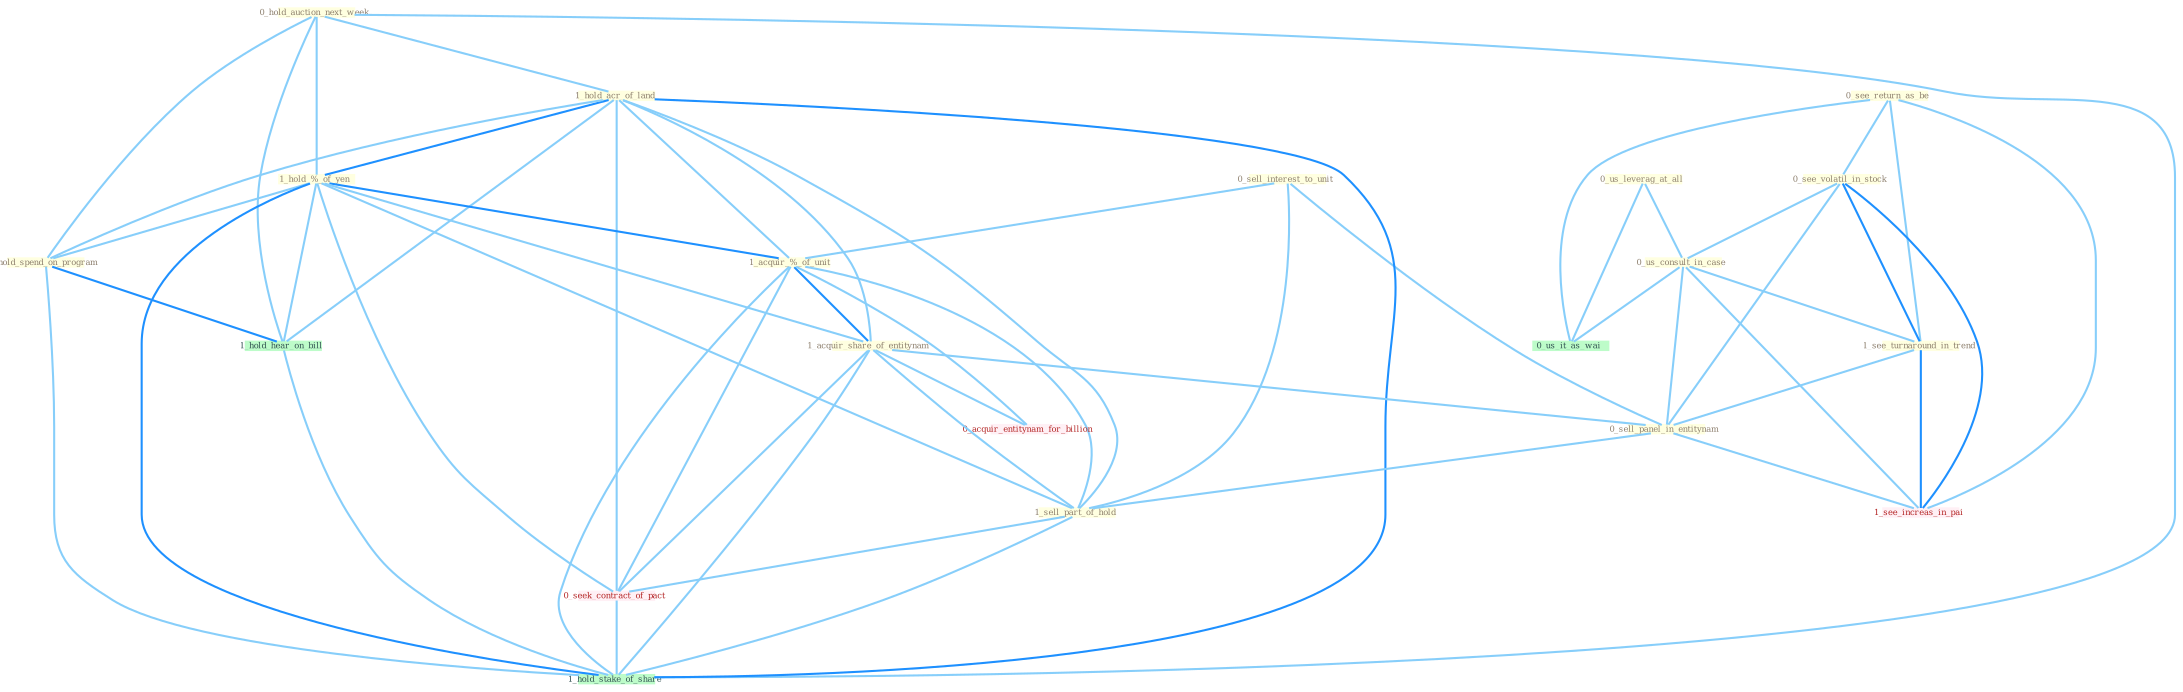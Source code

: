 Graph G{ 
    node
    [shape=polygon,style=filled,width=.5,height=.06,color="#BDFCC9",fixedsize=true,fontsize=4,
    fontcolor="#2f4f4f"];
    {node
    [color="#ffffe0", fontcolor="#8b7d6b"] "0_sell_interest_to_unit " "0_us_leverag_at_all " "0_hold_auction_next_week " "0_see_return_as_be " "0_see_volatil_in_stock " "1_hold_acr_of_land " "1_hold_%_of_yen " "1_hold_spend_on_program " "0_us_consult_in_case " "1_see_turnaround_in_trend " "1_acquir_%_of_unit " "1_acquir_share_of_entitynam " "0_sell_panel_in_entitynam " "1_sell_part_of_hold "}
{node [color="#fff0f5", fontcolor="#b22222"] "0_seek_contract_of_pact " "0_acquir_entitynam_for_billion " "1_see_increas_in_pai "}
edge [color="#B0E2FF"];

	"0_sell_interest_to_unit " -- "1_acquir_%_of_unit " [w="1", color="#87cefa" ];
	"0_sell_interest_to_unit " -- "0_sell_panel_in_entitynam " [w="1", color="#87cefa" ];
	"0_sell_interest_to_unit " -- "1_sell_part_of_hold " [w="1", color="#87cefa" ];
	"0_us_leverag_at_all " -- "0_us_consult_in_case " [w="1", color="#87cefa" ];
	"0_us_leverag_at_all " -- "0_us_it_as_wai " [w="1", color="#87cefa" ];
	"0_hold_auction_next_week " -- "1_hold_acr_of_land " [w="1", color="#87cefa" ];
	"0_hold_auction_next_week " -- "1_hold_%_of_yen " [w="1", color="#87cefa" ];
	"0_hold_auction_next_week " -- "1_hold_spend_on_program " [w="1", color="#87cefa" ];
	"0_hold_auction_next_week " -- "1_hold_hear_on_bill " [w="1", color="#87cefa" ];
	"0_hold_auction_next_week " -- "1_hold_stake_of_share " [w="1", color="#87cefa" ];
	"0_see_return_as_be " -- "0_see_volatil_in_stock " [w="1", color="#87cefa" ];
	"0_see_return_as_be " -- "1_see_turnaround_in_trend " [w="1", color="#87cefa" ];
	"0_see_return_as_be " -- "0_us_it_as_wai " [w="1", color="#87cefa" ];
	"0_see_return_as_be " -- "1_see_increas_in_pai " [w="1", color="#87cefa" ];
	"0_see_volatil_in_stock " -- "0_us_consult_in_case " [w="1", color="#87cefa" ];
	"0_see_volatil_in_stock " -- "1_see_turnaround_in_trend " [w="2", color="#1e90ff" , len=0.8];
	"0_see_volatil_in_stock " -- "0_sell_panel_in_entitynam " [w="1", color="#87cefa" ];
	"0_see_volatil_in_stock " -- "1_see_increas_in_pai " [w="2", color="#1e90ff" , len=0.8];
	"1_hold_acr_of_land " -- "1_hold_%_of_yen " [w="2", color="#1e90ff" , len=0.8];
	"1_hold_acr_of_land " -- "1_hold_spend_on_program " [w="1", color="#87cefa" ];
	"1_hold_acr_of_land " -- "1_acquir_%_of_unit " [w="1", color="#87cefa" ];
	"1_hold_acr_of_land " -- "1_acquir_share_of_entitynam " [w="1", color="#87cefa" ];
	"1_hold_acr_of_land " -- "1_sell_part_of_hold " [w="1", color="#87cefa" ];
	"1_hold_acr_of_land " -- "0_seek_contract_of_pact " [w="1", color="#87cefa" ];
	"1_hold_acr_of_land " -- "1_hold_hear_on_bill " [w="1", color="#87cefa" ];
	"1_hold_acr_of_land " -- "1_hold_stake_of_share " [w="2", color="#1e90ff" , len=0.8];
	"1_hold_%_of_yen " -- "1_hold_spend_on_program " [w="1", color="#87cefa" ];
	"1_hold_%_of_yen " -- "1_acquir_%_of_unit " [w="2", color="#1e90ff" , len=0.8];
	"1_hold_%_of_yen " -- "1_acquir_share_of_entitynam " [w="1", color="#87cefa" ];
	"1_hold_%_of_yen " -- "1_sell_part_of_hold " [w="1", color="#87cefa" ];
	"1_hold_%_of_yen " -- "0_seek_contract_of_pact " [w="1", color="#87cefa" ];
	"1_hold_%_of_yen " -- "1_hold_hear_on_bill " [w="1", color="#87cefa" ];
	"1_hold_%_of_yen " -- "1_hold_stake_of_share " [w="2", color="#1e90ff" , len=0.8];
	"1_hold_spend_on_program " -- "1_hold_hear_on_bill " [w="2", color="#1e90ff" , len=0.8];
	"1_hold_spend_on_program " -- "1_hold_stake_of_share " [w="1", color="#87cefa" ];
	"0_us_consult_in_case " -- "1_see_turnaround_in_trend " [w="1", color="#87cefa" ];
	"0_us_consult_in_case " -- "0_sell_panel_in_entitynam " [w="1", color="#87cefa" ];
	"0_us_consult_in_case " -- "0_us_it_as_wai " [w="1", color="#87cefa" ];
	"0_us_consult_in_case " -- "1_see_increas_in_pai " [w="1", color="#87cefa" ];
	"1_see_turnaround_in_trend " -- "0_sell_panel_in_entitynam " [w="1", color="#87cefa" ];
	"1_see_turnaround_in_trend " -- "1_see_increas_in_pai " [w="2", color="#1e90ff" , len=0.8];
	"1_acquir_%_of_unit " -- "1_acquir_share_of_entitynam " [w="2", color="#1e90ff" , len=0.8];
	"1_acquir_%_of_unit " -- "1_sell_part_of_hold " [w="1", color="#87cefa" ];
	"1_acquir_%_of_unit " -- "0_seek_contract_of_pact " [w="1", color="#87cefa" ];
	"1_acquir_%_of_unit " -- "0_acquir_entitynam_for_billion " [w="1", color="#87cefa" ];
	"1_acquir_%_of_unit " -- "1_hold_stake_of_share " [w="1", color="#87cefa" ];
	"1_acquir_share_of_entitynam " -- "0_sell_panel_in_entitynam " [w="1", color="#87cefa" ];
	"1_acquir_share_of_entitynam " -- "1_sell_part_of_hold " [w="1", color="#87cefa" ];
	"1_acquir_share_of_entitynam " -- "0_seek_contract_of_pact " [w="1", color="#87cefa" ];
	"1_acquir_share_of_entitynam " -- "0_acquir_entitynam_for_billion " [w="1", color="#87cefa" ];
	"1_acquir_share_of_entitynam " -- "1_hold_stake_of_share " [w="1", color="#87cefa" ];
	"0_sell_panel_in_entitynam " -- "1_sell_part_of_hold " [w="1", color="#87cefa" ];
	"0_sell_panel_in_entitynam " -- "1_see_increas_in_pai " [w="1", color="#87cefa" ];
	"1_sell_part_of_hold " -- "0_seek_contract_of_pact " [w="1", color="#87cefa" ];
	"1_sell_part_of_hold " -- "1_hold_stake_of_share " [w="1", color="#87cefa" ];
	"0_seek_contract_of_pact " -- "1_hold_stake_of_share " [w="1", color="#87cefa" ];
	"1_hold_hear_on_bill " -- "1_hold_stake_of_share " [w="1", color="#87cefa" ];
}